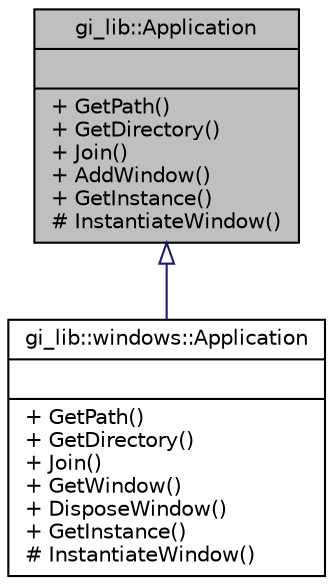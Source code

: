 digraph "gi_lib::Application"
{
  edge [fontname="Helvetica",fontsize="10",labelfontname="Helvetica",labelfontsize="10"];
  node [fontname="Helvetica",fontsize="10",shape=record];
  Node1 [label="{gi_lib::Application\n||+ GetPath()\l+ GetDirectory()\l+ Join()\l+ AddWindow()\l+ GetInstance()\l# InstantiateWindow()\l}",height=0.2,width=0.4,color="black", fillcolor="grey75", style="filled", fontcolor="black"];
  Node1 -> Node2 [dir="back",color="midnightblue",fontsize="10",style="solid",arrowtail="onormal",fontname="Helvetica"];
  Node2 [label="{gi_lib::windows::Application\n||+ GetPath()\l+ GetDirectory()\l+ Join()\l+ GetWindow()\l+ DisposeWindow()\l+ GetInstance()\l# InstantiateWindow()\l}",height=0.2,width=0.4,color="black", fillcolor="white", style="filled",URL="$classgi__lib_1_1windows_1_1_application.html",tooltip="Manages the application instance under Windows. "];
}
